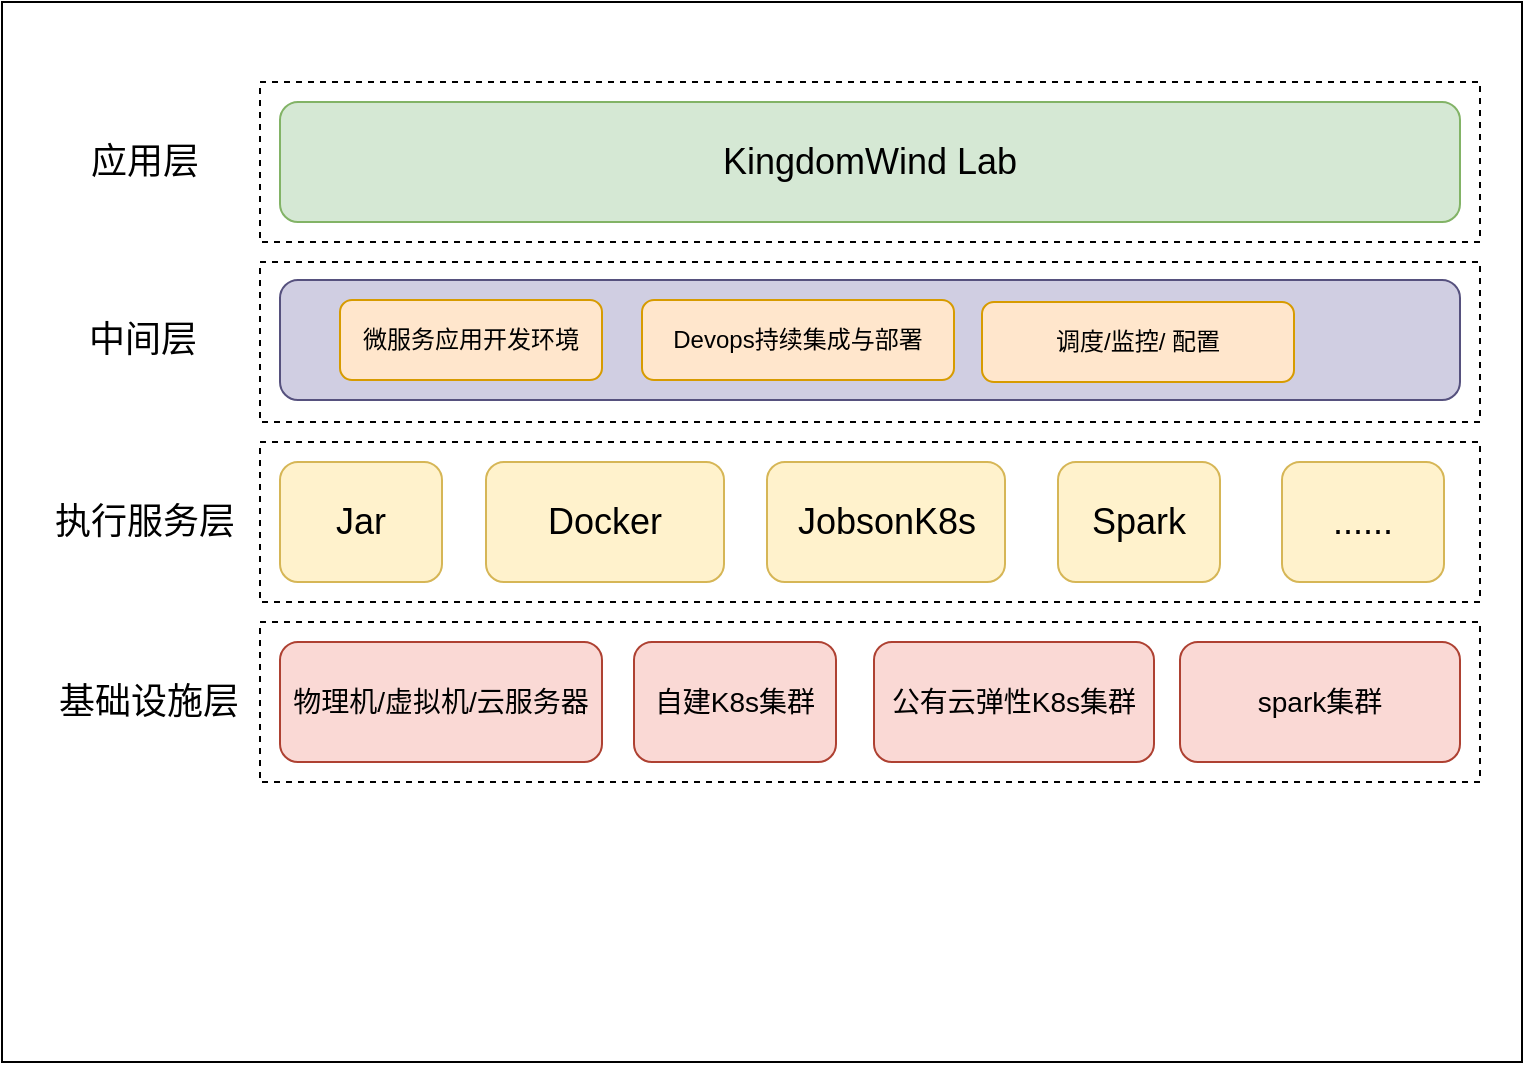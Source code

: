<mxfile version="13.6.2" type="github">
  <diagram id="UZjzwDcGSJcodTZN571z" name="Page-1">
    <mxGraphModel dx="1186" dy="796" grid="1" gridSize="10" guides="1" tooltips="1" connect="1" arrows="1" fold="1" page="1" pageScale="1" pageWidth="827" pageHeight="1169" math="0" shadow="0">
      <root>
        <mxCell id="0" />
        <mxCell id="1" parent="0" />
        <mxCell id="cs-DKLsWJAh-OfDn-AhA-16" value="" style="rounded=0;whiteSpace=wrap;html=1;" vertex="1" parent="1">
          <mxGeometry x="40" y="90" width="760" height="530" as="geometry" />
        </mxCell>
        <mxCell id="cs-DKLsWJAh-OfDn-AhA-17" value="" style="rounded=0;whiteSpace=wrap;html=1;dashed=1;" vertex="1" parent="1">
          <mxGeometry x="169" y="400" width="610" height="80" as="geometry" />
        </mxCell>
        <mxCell id="cs-DKLsWJAh-OfDn-AhA-18" value="" style="rounded=0;whiteSpace=wrap;html=1;dashed=1;" vertex="1" parent="1">
          <mxGeometry x="169" y="220" width="610" height="80" as="geometry" />
        </mxCell>
        <mxCell id="cs-DKLsWJAh-OfDn-AhA-19" value="" style="rounded=0;whiteSpace=wrap;html=1;dashed=1;" vertex="1" parent="1">
          <mxGeometry x="169" y="310" width="610" height="80" as="geometry" />
        </mxCell>
        <mxCell id="cs-DKLsWJAh-OfDn-AhA-20" value="" style="rounded=0;whiteSpace=wrap;html=1;dashed=1;" vertex="1" parent="1">
          <mxGeometry x="169" y="130" width="610" height="80" as="geometry" />
        </mxCell>
        <mxCell id="cs-DKLsWJAh-OfDn-AhA-21" value="&lt;font style=&quot;font-size: 18px&quot;&gt;&amp;nbsp;&amp;nbsp;&lt;/font&gt;" style="rounded=1;whiteSpace=wrap;html=1;fillColor=#d0cee2;strokeColor=#56517e;align=right;" vertex="1" parent="1">
          <mxGeometry x="179" y="229" width="590" height="60" as="geometry" />
        </mxCell>
        <mxCell id="cs-DKLsWJAh-OfDn-AhA-22" value="&lt;span style=&quot;font-size: 18px&quot;&gt;KingdomWind Lab&lt;/span&gt;" style="rounded=1;whiteSpace=wrap;html=1;fillColor=#d5e8d4;strokeColor=#82b366;" vertex="1" parent="1">
          <mxGeometry x="179" y="140" width="590" height="60" as="geometry" />
        </mxCell>
        <mxCell id="cs-DKLsWJAh-OfDn-AhA-23" value="微服务应用开发环境" style="rounded=1;whiteSpace=wrap;html=1;fillColor=#ffe6cc;strokeColor=#d79b00;" vertex="1" parent="1">
          <mxGeometry x="209" y="239" width="131" height="40" as="geometry" />
        </mxCell>
        <mxCell id="cs-DKLsWJAh-OfDn-AhA-24" value="Devops持续集成与部署" style="rounded=1;whiteSpace=wrap;html=1;fillColor=#ffe6cc;strokeColor=#d79b00;" vertex="1" parent="1">
          <mxGeometry x="360" y="239" width="156" height="40" as="geometry" />
        </mxCell>
        <mxCell id="cs-DKLsWJAh-OfDn-AhA-25" value="&lt;font style=&quot;font-size: 18px&quot;&gt;Jar&lt;/font&gt;" style="rounded=1;whiteSpace=wrap;html=1;fillColor=#fff2cc;strokeColor=#d6b656;" vertex="1" parent="1">
          <mxGeometry x="179" y="320" width="81" height="60" as="geometry" />
        </mxCell>
        <mxCell id="cs-DKLsWJAh-OfDn-AhA-26" value="&lt;font style=&quot;font-size: 18px&quot;&gt;Docker&lt;/font&gt;" style="rounded=1;whiteSpace=wrap;html=1;fillColor=#fff2cc;strokeColor=#d6b656;" vertex="1" parent="1">
          <mxGeometry x="282" y="320" width="119" height="60" as="geometry" />
        </mxCell>
        <mxCell id="cs-DKLsWJAh-OfDn-AhA-27" value="&lt;font style=&quot;font-size: 14px&quot;&gt;物理机/虚拟机/云服务器&lt;/font&gt;" style="rounded=1;whiteSpace=wrap;html=1;fillColor=#fad9d5;strokeColor=#ae4132;" vertex="1" parent="1">
          <mxGeometry x="179" y="410" width="161" height="60" as="geometry" />
        </mxCell>
        <mxCell id="cs-DKLsWJAh-OfDn-AhA-28" value="&lt;span style=&quot;font-size: 14px&quot;&gt;自建K8s集群&lt;/span&gt;" style="rounded=1;whiteSpace=wrap;html=1;fillColor=#fad9d5;strokeColor=#ae4132;" vertex="1" parent="1">
          <mxGeometry x="356" y="410" width="101" height="60" as="geometry" />
        </mxCell>
        <mxCell id="cs-DKLsWJAh-OfDn-AhA-29" value="&lt;span style=&quot;font-size: 14px&quot;&gt;公有云弹性K8s集群&lt;/span&gt;" style="rounded=1;whiteSpace=wrap;html=1;fillColor=#fad9d5;strokeColor=#ae4132;" vertex="1" parent="1">
          <mxGeometry x="476" y="410" width="140" height="60" as="geometry" />
        </mxCell>
        <mxCell id="cs-DKLsWJAh-OfDn-AhA-30" value="&lt;font style=&quot;font-size: 18px&quot;&gt;应用层&lt;/font&gt;" style="text;html=1;align=center;verticalAlign=middle;resizable=0;points=[];autosize=1;" vertex="1" parent="1">
          <mxGeometry x="76" y="160" width="70" height="20" as="geometry" />
        </mxCell>
        <mxCell id="cs-DKLsWJAh-OfDn-AhA-31" value="调度/监控/ 配置" style="rounded=1;whiteSpace=wrap;html=1;fillColor=#ffe6cc;strokeColor=#d79b00;" vertex="1" parent="1">
          <mxGeometry x="530" y="240" width="156" height="40" as="geometry" />
        </mxCell>
        <mxCell id="cs-DKLsWJAh-OfDn-AhA-32" value="&lt;span style=&quot;font-size: 18px&quot;&gt;中间层&lt;/span&gt;" style="text;html=1;align=center;verticalAlign=middle;resizable=0;points=[];autosize=1;" vertex="1" parent="1">
          <mxGeometry x="75" y="249" width="70" height="20" as="geometry" />
        </mxCell>
        <mxCell id="cs-DKLsWJAh-OfDn-AhA-33" value="&lt;font style=&quot;font-size: 18px&quot;&gt;JobsonK8s&lt;br&gt;&lt;/font&gt;" style="rounded=1;whiteSpace=wrap;html=1;fillColor=#fff2cc;strokeColor=#d6b656;" vertex="1" parent="1">
          <mxGeometry x="422.5" y="320" width="119" height="60" as="geometry" />
        </mxCell>
        <mxCell id="cs-DKLsWJAh-OfDn-AhA-34" value="&lt;font style=&quot;font-size: 18px&quot;&gt;......&lt;/font&gt;" style="rounded=1;whiteSpace=wrap;html=1;fillColor=#fff2cc;strokeColor=#d6b656;" vertex="1" parent="1">
          <mxGeometry x="680" y="320" width="81" height="60" as="geometry" />
        </mxCell>
        <mxCell id="cs-DKLsWJAh-OfDn-AhA-35" value="&lt;font style=&quot;font-size: 18px&quot;&gt;Spark&lt;/font&gt;" style="rounded=1;whiteSpace=wrap;html=1;fillColor=#fff2cc;strokeColor=#d6b656;" vertex="1" parent="1">
          <mxGeometry x="568" y="320" width="81" height="60" as="geometry" />
        </mxCell>
        <mxCell id="cs-DKLsWJAh-OfDn-AhA-36" value="&lt;font style=&quot;font-size: 18px&quot;&gt;执行服务层&lt;/font&gt;" style="text;html=1;align=center;verticalAlign=middle;resizable=0;points=[];autosize=1;" vertex="1" parent="1">
          <mxGeometry x="56" y="340" width="110" height="20" as="geometry" />
        </mxCell>
        <mxCell id="cs-DKLsWJAh-OfDn-AhA-37" value="&lt;font style=&quot;font-size: 18px&quot;&gt;基础设施层&lt;/font&gt;" style="text;html=1;align=center;verticalAlign=middle;resizable=0;points=[];autosize=1;" vertex="1" parent="1">
          <mxGeometry x="58" y="430" width="110" height="20" as="geometry" />
        </mxCell>
        <mxCell id="cs-DKLsWJAh-OfDn-AhA-38" value="&lt;span style=&quot;font-size: 14px&quot;&gt;spark集群&lt;/span&gt;" style="rounded=1;whiteSpace=wrap;html=1;fillColor=#fad9d5;strokeColor=#ae4132;" vertex="1" parent="1">
          <mxGeometry x="629" y="410" width="140" height="60" as="geometry" />
        </mxCell>
      </root>
    </mxGraphModel>
  </diagram>
</mxfile>
